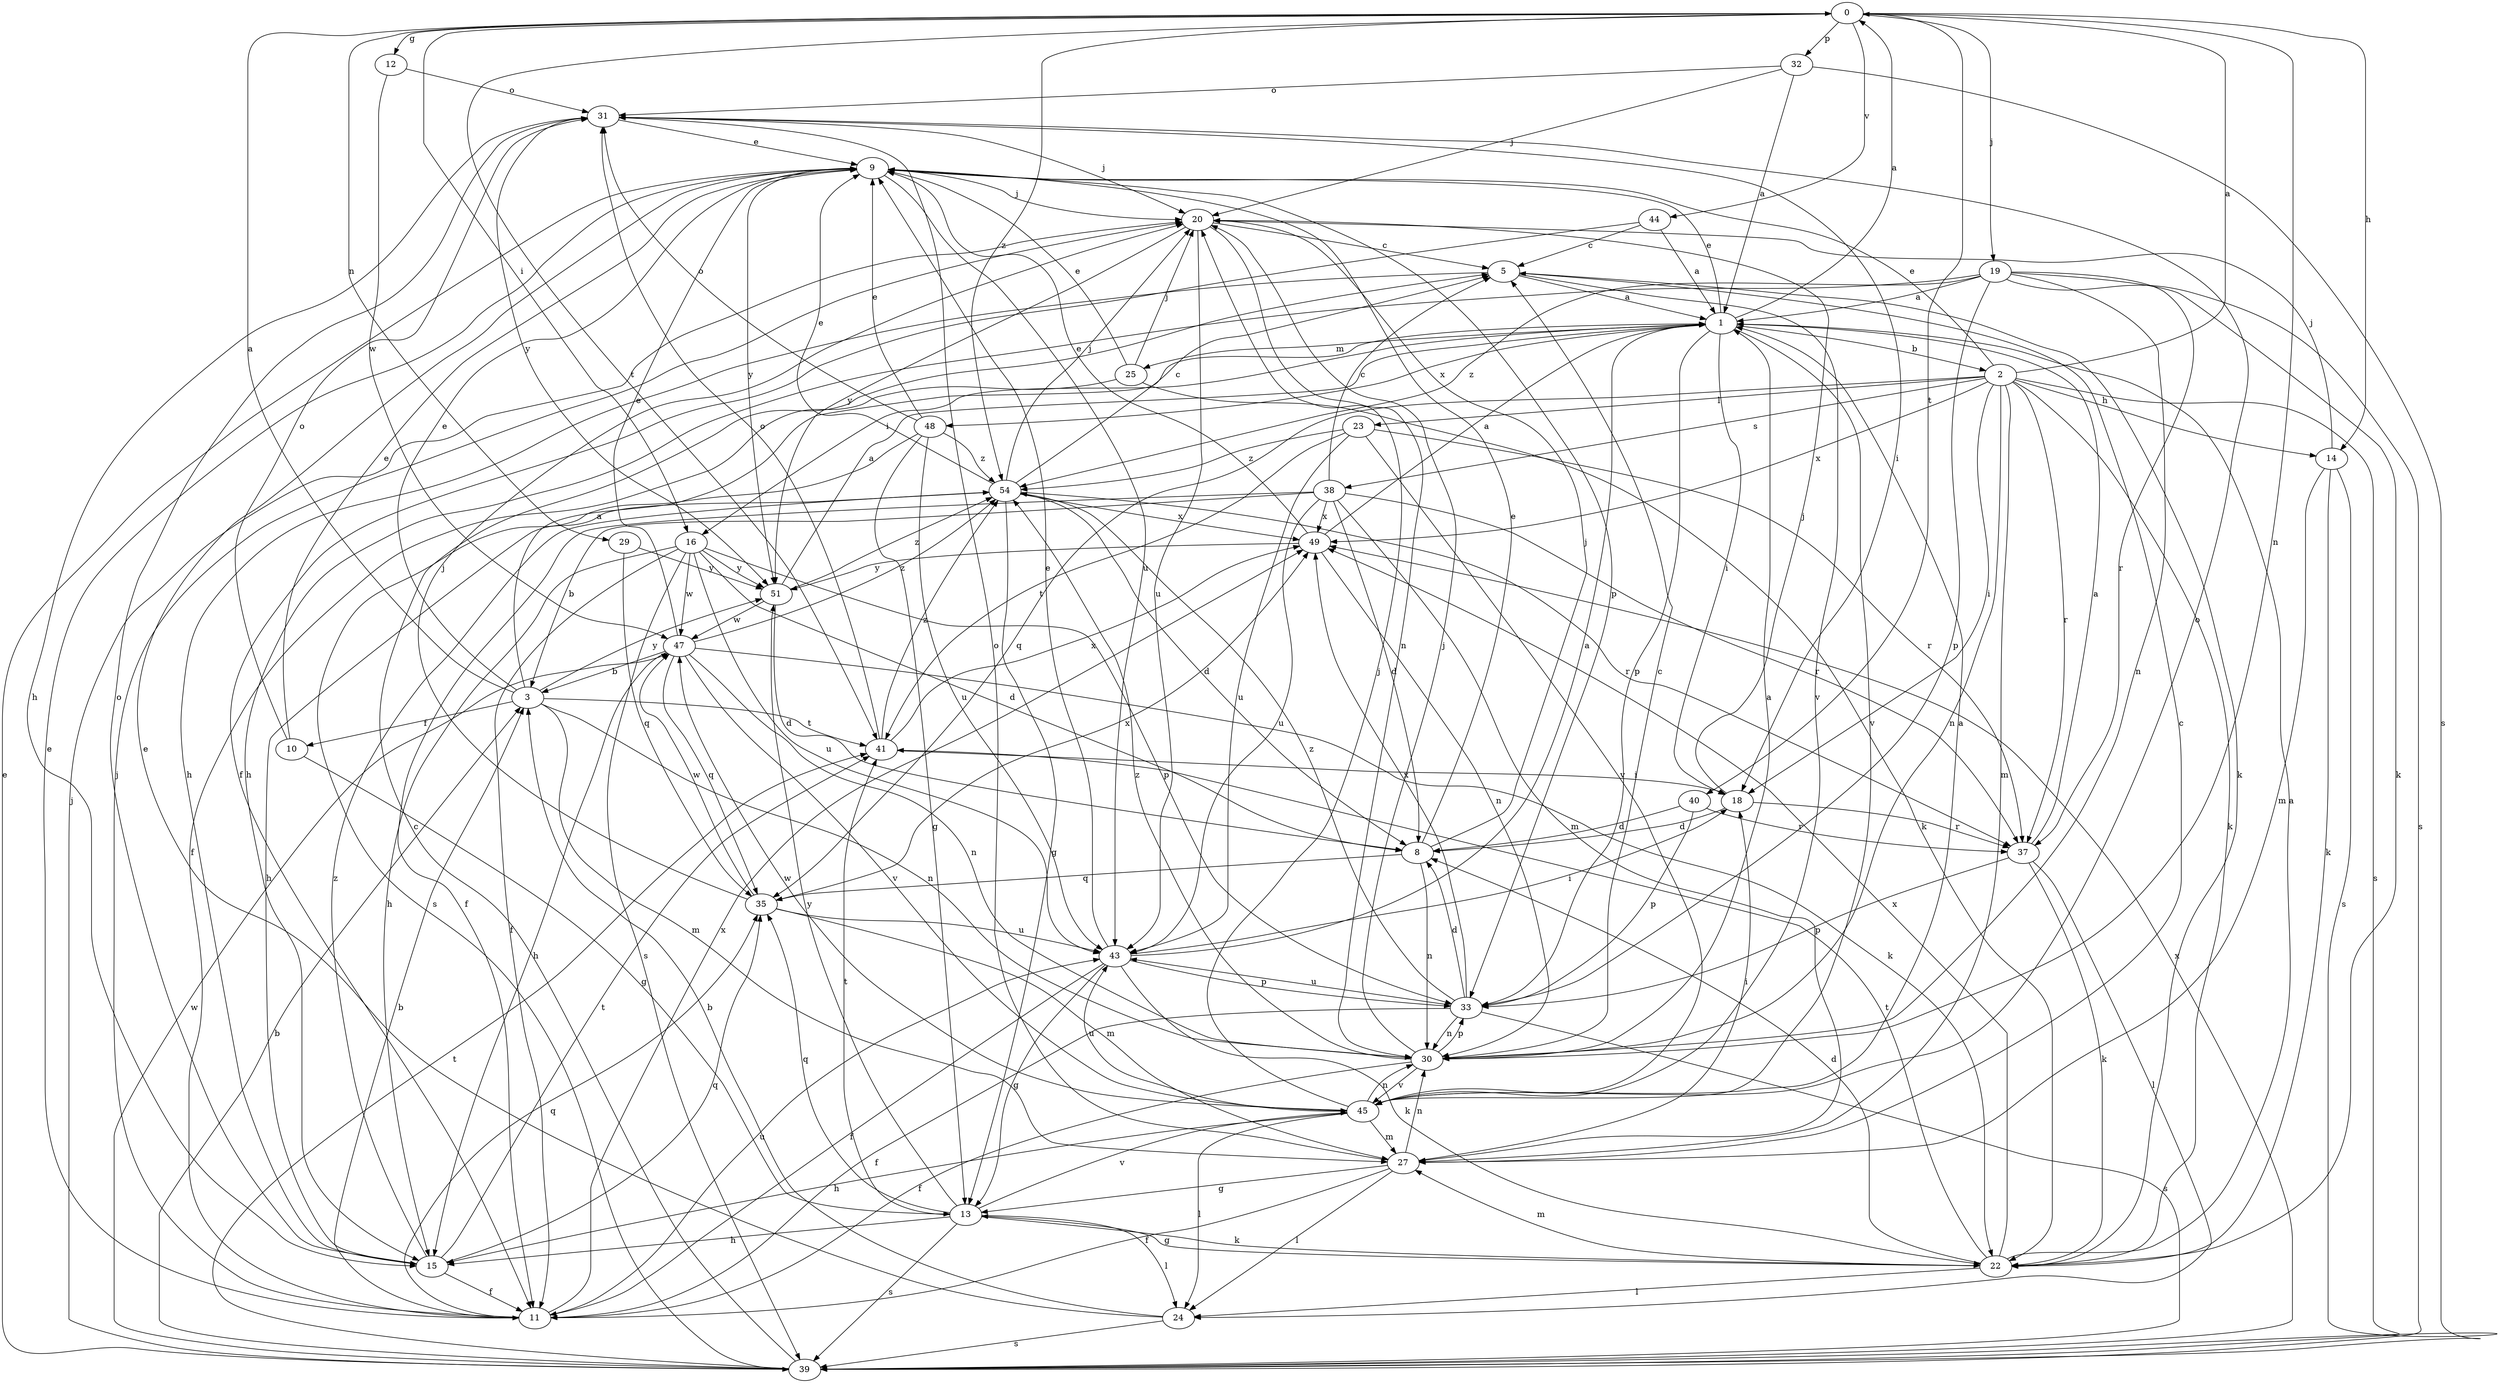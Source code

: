 strict digraph  {
0;
1;
2;
3;
5;
8;
9;
10;
11;
12;
13;
14;
15;
16;
18;
19;
20;
22;
23;
24;
25;
27;
29;
30;
31;
32;
33;
35;
37;
38;
39;
40;
41;
43;
44;
45;
47;
48;
49;
51;
54;
0 -> 12  [label=g];
0 -> 14  [label=h];
0 -> 16  [label=i];
0 -> 19  [label=j];
0 -> 29  [label=n];
0 -> 30  [label=n];
0 -> 32  [label=p];
0 -> 40  [label=t];
0 -> 41  [label=t];
0 -> 44  [label=v];
0 -> 54  [label=z];
1 -> 0  [label=a];
1 -> 2  [label=b];
1 -> 9  [label=e];
1 -> 16  [label=i];
1 -> 18  [label=i];
1 -> 25  [label=m];
1 -> 33  [label=p];
1 -> 45  [label=v];
1 -> 48  [label=x];
2 -> 0  [label=a];
2 -> 9  [label=e];
2 -> 14  [label=h];
2 -> 18  [label=i];
2 -> 22  [label=k];
2 -> 23  [label=l];
2 -> 27  [label=m];
2 -> 30  [label=n];
2 -> 35  [label=q];
2 -> 37  [label=r];
2 -> 38  [label=s];
2 -> 39  [label=s];
2 -> 49  [label=x];
3 -> 0  [label=a];
3 -> 1  [label=a];
3 -> 9  [label=e];
3 -> 10  [label=f];
3 -> 27  [label=m];
3 -> 30  [label=n];
3 -> 41  [label=t];
3 -> 51  [label=y];
5 -> 1  [label=a];
5 -> 15  [label=h];
5 -> 22  [label=k];
5 -> 45  [label=v];
8 -> 9  [label=e];
8 -> 20  [label=j];
8 -> 30  [label=n];
8 -> 35  [label=q];
9 -> 20  [label=j];
9 -> 33  [label=p];
9 -> 43  [label=u];
9 -> 51  [label=y];
10 -> 9  [label=e];
10 -> 13  [label=g];
10 -> 31  [label=o];
11 -> 3  [label=b];
11 -> 9  [label=e];
11 -> 20  [label=j];
11 -> 35  [label=q];
11 -> 43  [label=u];
11 -> 49  [label=x];
12 -> 31  [label=o];
12 -> 47  [label=w];
13 -> 15  [label=h];
13 -> 22  [label=k];
13 -> 24  [label=l];
13 -> 35  [label=q];
13 -> 39  [label=s];
13 -> 41  [label=t];
13 -> 45  [label=v];
13 -> 51  [label=y];
14 -> 20  [label=j];
14 -> 22  [label=k];
14 -> 27  [label=m];
14 -> 39  [label=s];
15 -> 11  [label=f];
15 -> 31  [label=o];
15 -> 35  [label=q];
15 -> 41  [label=t];
15 -> 54  [label=z];
16 -> 8  [label=d];
16 -> 11  [label=f];
16 -> 15  [label=h];
16 -> 33  [label=p];
16 -> 39  [label=s];
16 -> 43  [label=u];
16 -> 47  [label=w];
16 -> 51  [label=y];
18 -> 8  [label=d];
18 -> 20  [label=j];
18 -> 37  [label=r];
19 -> 1  [label=a];
19 -> 15  [label=h];
19 -> 22  [label=k];
19 -> 30  [label=n];
19 -> 33  [label=p];
19 -> 37  [label=r];
19 -> 39  [label=s];
19 -> 54  [label=z];
20 -> 5  [label=c];
20 -> 30  [label=n];
20 -> 43  [label=u];
20 -> 51  [label=y];
22 -> 1  [label=a];
22 -> 8  [label=d];
22 -> 13  [label=g];
22 -> 24  [label=l];
22 -> 27  [label=m];
22 -> 41  [label=t];
22 -> 49  [label=x];
23 -> 37  [label=r];
23 -> 41  [label=t];
23 -> 43  [label=u];
23 -> 45  [label=v];
23 -> 54  [label=z];
24 -> 3  [label=b];
24 -> 9  [label=e];
24 -> 39  [label=s];
25 -> 9  [label=e];
25 -> 11  [label=f];
25 -> 20  [label=j];
25 -> 22  [label=k];
27 -> 5  [label=c];
27 -> 11  [label=f];
27 -> 13  [label=g];
27 -> 18  [label=i];
27 -> 24  [label=l];
27 -> 30  [label=n];
27 -> 31  [label=o];
29 -> 35  [label=q];
29 -> 51  [label=y];
30 -> 1  [label=a];
30 -> 5  [label=c];
30 -> 11  [label=f];
30 -> 20  [label=j];
30 -> 33  [label=p];
30 -> 45  [label=v];
30 -> 54  [label=z];
31 -> 9  [label=e];
31 -> 15  [label=h];
31 -> 18  [label=i];
31 -> 20  [label=j];
31 -> 51  [label=y];
32 -> 1  [label=a];
32 -> 20  [label=j];
32 -> 31  [label=o];
32 -> 39  [label=s];
33 -> 8  [label=d];
33 -> 11  [label=f];
33 -> 30  [label=n];
33 -> 39  [label=s];
33 -> 43  [label=u];
33 -> 49  [label=x];
33 -> 54  [label=z];
35 -> 20  [label=j];
35 -> 27  [label=m];
35 -> 43  [label=u];
35 -> 47  [label=w];
35 -> 49  [label=x];
37 -> 1  [label=a];
37 -> 22  [label=k];
37 -> 24  [label=l];
37 -> 33  [label=p];
38 -> 3  [label=b];
38 -> 5  [label=c];
38 -> 8  [label=d];
38 -> 11  [label=f];
38 -> 27  [label=m];
38 -> 37  [label=r];
38 -> 43  [label=u];
38 -> 49  [label=x];
39 -> 3  [label=b];
39 -> 5  [label=c];
39 -> 9  [label=e];
39 -> 20  [label=j];
39 -> 41  [label=t];
39 -> 47  [label=w];
39 -> 49  [label=x];
40 -> 8  [label=d];
40 -> 33  [label=p];
40 -> 37  [label=r];
41 -> 18  [label=i];
41 -> 31  [label=o];
41 -> 49  [label=x];
41 -> 54  [label=z];
43 -> 1  [label=a];
43 -> 9  [label=e];
43 -> 11  [label=f];
43 -> 13  [label=g];
43 -> 18  [label=i];
43 -> 22  [label=k];
43 -> 33  [label=p];
44 -> 1  [label=a];
44 -> 5  [label=c];
44 -> 11  [label=f];
45 -> 1  [label=a];
45 -> 15  [label=h];
45 -> 20  [label=j];
45 -> 24  [label=l];
45 -> 27  [label=m];
45 -> 30  [label=n];
45 -> 31  [label=o];
45 -> 43  [label=u];
45 -> 47  [label=w];
47 -> 3  [label=b];
47 -> 9  [label=e];
47 -> 15  [label=h];
47 -> 22  [label=k];
47 -> 30  [label=n];
47 -> 35  [label=q];
47 -> 45  [label=v];
47 -> 54  [label=z];
48 -> 9  [label=e];
48 -> 13  [label=g];
48 -> 31  [label=o];
48 -> 39  [label=s];
48 -> 43  [label=u];
48 -> 54  [label=z];
49 -> 1  [label=a];
49 -> 9  [label=e];
49 -> 30  [label=n];
49 -> 51  [label=y];
51 -> 1  [label=a];
51 -> 8  [label=d];
51 -> 47  [label=w];
51 -> 54  [label=z];
54 -> 5  [label=c];
54 -> 8  [label=d];
54 -> 9  [label=e];
54 -> 13  [label=g];
54 -> 15  [label=h];
54 -> 20  [label=j];
54 -> 37  [label=r];
54 -> 49  [label=x];
}
